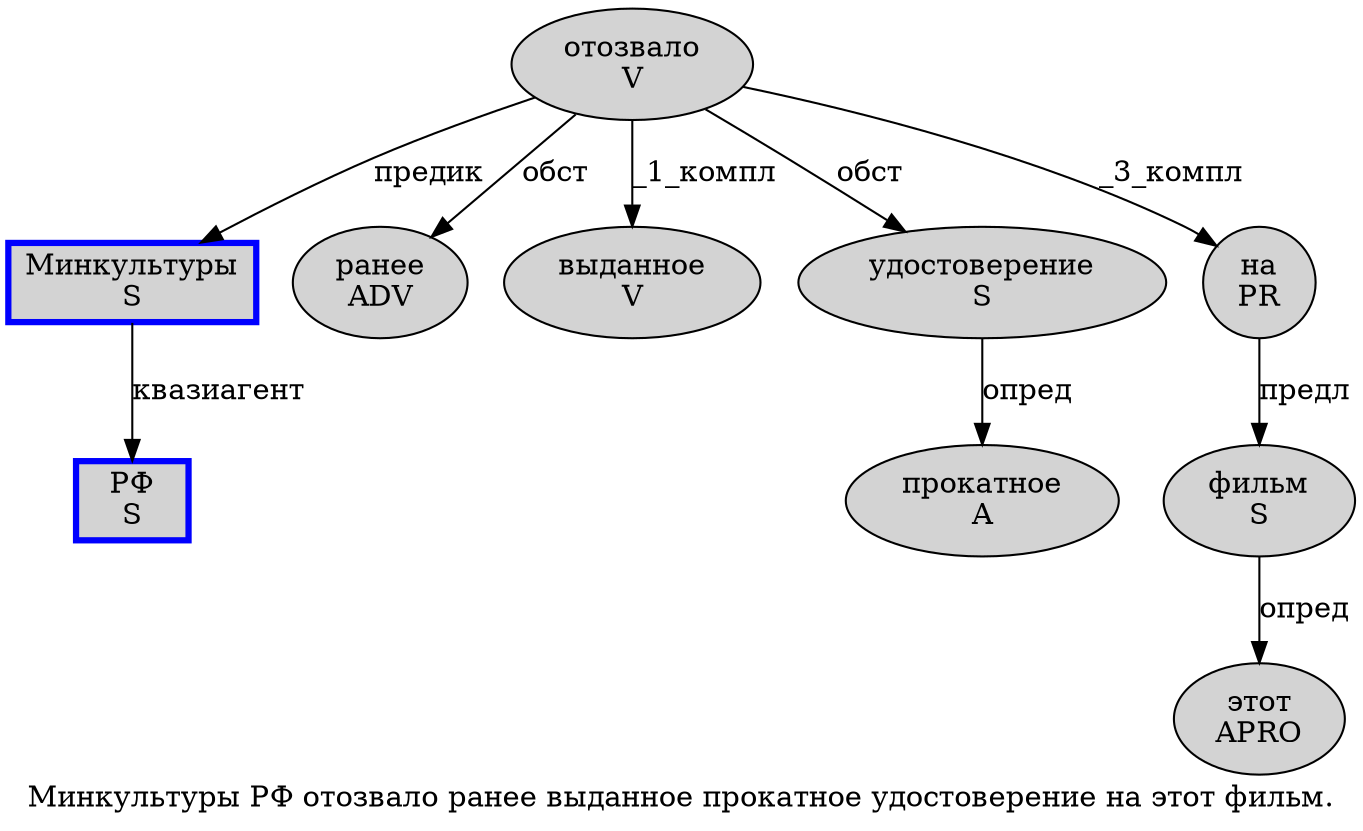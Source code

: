 digraph SENTENCE_1138 {
	graph [label="Минкультуры РФ отозвало ранее выданное прокатное удостоверение на этот фильм."]
	node [style=filled]
		0 [label="Минкультуры
S" color=blue fillcolor=lightgray penwidth=3 shape=box]
		1 [label="РФ
S" color=blue fillcolor=lightgray penwidth=3 shape=box]
		2 [label="отозвало
V" color="" fillcolor=lightgray penwidth=1 shape=ellipse]
		3 [label="ранее
ADV" color="" fillcolor=lightgray penwidth=1 shape=ellipse]
		4 [label="выданное
V" color="" fillcolor=lightgray penwidth=1 shape=ellipse]
		5 [label="прокатное
A" color="" fillcolor=lightgray penwidth=1 shape=ellipse]
		6 [label="удостоверение
S" color="" fillcolor=lightgray penwidth=1 shape=ellipse]
		7 [label="на
PR" color="" fillcolor=lightgray penwidth=1 shape=ellipse]
		8 [label="этот
APRO" color="" fillcolor=lightgray penwidth=1 shape=ellipse]
		9 [label="фильм
S" color="" fillcolor=lightgray penwidth=1 shape=ellipse]
			7 -> 9 [label="предл"]
			9 -> 8 [label="опред"]
			0 -> 1 [label="квазиагент"]
			2 -> 0 [label="предик"]
			2 -> 3 [label="обст"]
			2 -> 4 [label="_1_компл"]
			2 -> 6 [label="обст"]
			2 -> 7 [label="_3_компл"]
			6 -> 5 [label="опред"]
}